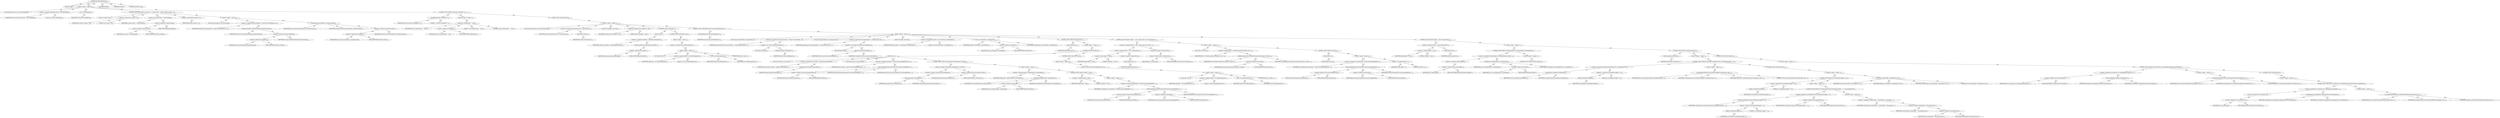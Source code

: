 digraph "checkIncludePatterns" {  
"111669149719" [label = <(METHOD,checkIncludePatterns)<SUB>693</SUB>> ]
"115964117000" [label = <(PARAM,this)<SUB>693</SUB>> ]
"25769803824" [label = <(BLOCK,&lt;empty&gt;,&lt;empty&gt;)<SUB>693</SUB>> ]
"94489280521" [label = <(LOCAL,Hashtable newroots: java.util.Hashtable)<SUB>694</SUB>> ]
"30064771286" [label = <(&lt;operator&gt;.assignment,Hashtable newroots = new Hashtable())<SUB>694</SUB>> ]
"68719476921" [label = <(IDENTIFIER,newroots,Hashtable newroots = new Hashtable())<SUB>694</SUB>> ]
"30064771287" [label = <(&lt;operator&gt;.alloc,new Hashtable())<SUB>694</SUB>> ]
"30064771288" [label = <(&lt;init&gt;,new Hashtable())<SUB>694</SUB>> ]
"68719476922" [label = <(IDENTIFIER,newroots,new Hashtable())<SUB>694</SUB>> ]
"47244640277" [label = <(CONTROL_STRUCTURE,FOR,for (int icounter = 0; Some(icounter &lt; includes.length); icounter++))<SUB>697</SUB>> ]
"94489280522" [label = <(LOCAL,int icounter: int)<SUB>697</SUB>> ]
"30064771289" [label = <(&lt;operator&gt;.assignment,int icounter = 0)<SUB>697</SUB>> ]
"68719476923" [label = <(IDENTIFIER,icounter,int icounter = 0)<SUB>697</SUB>> ]
"90194313258" [label = <(LITERAL,0,int icounter = 0)<SUB>697</SUB>> ]
"30064771290" [label = <(&lt;operator&gt;.lessThan,icounter &lt; includes.length)<SUB>697</SUB>> ]
"68719476924" [label = <(IDENTIFIER,icounter,icounter &lt; includes.length)<SUB>697</SUB>> ]
"30064771291" [label = <(&lt;operator&gt;.fieldAccess,includes.length)<SUB>697</SUB>> ]
"30064771292" [label = <(&lt;operator&gt;.fieldAccess,this.includes)<SUB>697</SUB>> ]
"68719476925" [label = <(IDENTIFIER,this,icounter &lt; includes.length)> ]
"55834574925" [label = <(FIELD_IDENTIFIER,includes,includes)<SUB>697</SUB>> ]
"55834574926" [label = <(FIELD_IDENTIFIER,length,length)<SUB>697</SUB>> ]
"30064771293" [label = <(&lt;operator&gt;.postIncrement,icounter++)<SUB>697</SUB>> ]
"68719476926" [label = <(IDENTIFIER,icounter,icounter++)<SUB>697</SUB>> ]
"25769803825" [label = <(BLOCK,&lt;empty&gt;,&lt;empty&gt;)<SUB>697</SUB>> ]
"94489280523" [label = <(LOCAL,String newpattern: java.lang.String)<SUB>698</SUB>> ]
"30064771294" [label = <(&lt;operator&gt;.assignment,String newpattern = SelectorUtils.rtrimWildcard...)<SUB>698</SUB>> ]
"68719476927" [label = <(IDENTIFIER,newpattern,String newpattern = SelectorUtils.rtrimWildcard...)<SUB>698</SUB>> ]
"30064771295" [label = <(rtrimWildcardTokens,rtrimWildcardTokens(includes[icounter]))<SUB>699</SUB>> ]
"68719476928" [label = <(IDENTIFIER,SelectorUtils,rtrimWildcardTokens(includes[icounter]))<SUB>699</SUB>> ]
"30064771296" [label = <(&lt;operator&gt;.indexAccess,includes[icounter])<SUB>699</SUB>> ]
"30064771297" [label = <(&lt;operator&gt;.fieldAccess,this.includes)<SUB>699</SUB>> ]
"68719476929" [label = <(IDENTIFIER,this,rtrimWildcardTokens(includes[icounter]))> ]
"55834574927" [label = <(FIELD_IDENTIFIER,includes,includes)<SUB>699</SUB>> ]
"68719476930" [label = <(IDENTIFIER,icounter,rtrimWildcardTokens(includes[icounter]))<SUB>699</SUB>> ]
"30064771298" [label = <(put,newroots.put(newpattern, includes[icounter]))<SUB>700</SUB>> ]
"68719476931" [label = <(IDENTIFIER,newroots,newroots.put(newpattern, includes[icounter]))<SUB>700</SUB>> ]
"68719476932" [label = <(IDENTIFIER,newpattern,newroots.put(newpattern, includes[icounter]))<SUB>700</SUB>> ]
"30064771299" [label = <(&lt;operator&gt;.indexAccess,includes[icounter])<SUB>700</SUB>> ]
"30064771300" [label = <(&lt;operator&gt;.fieldAccess,this.includes)<SUB>700</SUB>> ]
"68719476933" [label = <(IDENTIFIER,this,newroots.put(newpattern, includes[icounter]))> ]
"55834574928" [label = <(FIELD_IDENTIFIER,includes,includes)<SUB>700</SUB>> ]
"68719476934" [label = <(IDENTIFIER,icounter,newroots.put(newpattern, includes[icounter]))<SUB>700</SUB>> ]
"47244640278" [label = <(CONTROL_STRUCTURE,IF,if (newroots.containsKey(&quot;&quot;)))<SUB>703</SUB>> ]
"30064771301" [label = <(containsKey,newroots.containsKey(&quot;&quot;))<SUB>703</SUB>> ]
"68719476935" [label = <(IDENTIFIER,newroots,newroots.containsKey(&quot;&quot;))<SUB>703</SUB>> ]
"90194313259" [label = <(LITERAL,&quot;&quot;,newroots.containsKey(&quot;&quot;))<SUB>703</SUB>> ]
"25769803826" [label = <(BLOCK,&lt;empty&gt;,&lt;empty&gt;)<SUB>703</SUB>> ]
"30064771302" [label = <(scandir,this.scandir(basedir, &quot;&quot;, true))<SUB>705</SUB>> ]
"68719476752" [label = <(IDENTIFIER,this,this.scandir(basedir, &quot;&quot;, true))<SUB>705</SUB>> ]
"30064771303" [label = <(&lt;operator&gt;.fieldAccess,this.basedir)<SUB>705</SUB>> ]
"68719476936" [label = <(IDENTIFIER,this,this.scandir(basedir, &quot;&quot;, true))> ]
"55834574929" [label = <(FIELD_IDENTIFIER,basedir,basedir)<SUB>705</SUB>> ]
"90194313260" [label = <(LITERAL,&quot;&quot;,this.scandir(basedir, &quot;&quot;, true))<SUB>705</SUB>> ]
"90194313261" [label = <(LITERAL,true,this.scandir(basedir, &quot;&quot;, true))<SUB>705</SUB>> ]
"47244640279" [label = <(CONTROL_STRUCTURE,ELSE,else)<SUB>706</SUB>> ]
"25769803827" [label = <(BLOCK,&lt;empty&gt;,&lt;empty&gt;)<SUB>706</SUB>> ]
"94489280524" [label = <(LOCAL,Enumeration enum2: java.util.Enumeration)<SUB>709</SUB>> ]
"30064771304" [label = <(&lt;operator&gt;.assignment,Enumeration enum2 = newroots.keys())<SUB>709</SUB>> ]
"68719476937" [label = <(IDENTIFIER,enum2,Enumeration enum2 = newroots.keys())<SUB>709</SUB>> ]
"30064771305" [label = <(keys,newroots.keys())<SUB>709</SUB>> ]
"68719476938" [label = <(IDENTIFIER,newroots,newroots.keys())<SUB>709</SUB>> ]
"94489280525" [label = <(LOCAL,File canonBase: java.io.File)<SUB>711</SUB>> ]
"30064771306" [label = <(&lt;operator&gt;.assignment,File canonBase = null)<SUB>711</SUB>> ]
"68719476939" [label = <(IDENTIFIER,canonBase,File canonBase = null)<SUB>711</SUB>> ]
"90194313262" [label = <(LITERAL,null,File canonBase = null)<SUB>711</SUB>> ]
"47244640280" [label = <(CONTROL_STRUCTURE,TRY,try)<SUB>712</SUB>> ]
"25769803828" [label = <(BLOCK,try,try)<SUB>712</SUB>> ]
"30064771307" [label = <(&lt;operator&gt;.assignment,canonBase = basedir.getCanonicalFile())<SUB>713</SUB>> ]
"68719476940" [label = <(IDENTIFIER,canonBase,canonBase = basedir.getCanonicalFile())<SUB>713</SUB>> ]
"30064771308" [label = <(getCanonicalFile,this.basedir.getCanonicalFile())<SUB>713</SUB>> ]
"30064771309" [label = <(&lt;operator&gt;.fieldAccess,this.basedir)<SUB>713</SUB>> ]
"68719476941" [label = <(IDENTIFIER,this,this.basedir.getCanonicalFile())> ]
"55834574930" [label = <(FIELD_IDENTIFIER,basedir,basedir)<SUB>713</SUB>> ]
"47244640281" [label = <(CONTROL_STRUCTURE,CATCH,catch)<SUB>714</SUB>> ]
"25769803829" [label = <(BLOCK,&lt;empty&gt;,&lt;empty&gt;)<SUB>714</SUB>> ]
"30064771310" [label = <(&lt;operator&gt;.throw,throw new BuildException(ex);)<SUB>715</SUB>> ]
"25769803830" [label = <(BLOCK,&lt;empty&gt;,&lt;empty&gt;)<SUB>715</SUB>> ]
"94489280526" [label = <(LOCAL,$obj4: ANY)<SUB>715</SUB>> ]
"30064771311" [label = <(&lt;operator&gt;.assignment,$obj4 = new BuildException(ex))<SUB>715</SUB>> ]
"68719476942" [label = <(IDENTIFIER,$obj4,$obj4 = new BuildException(ex))<SUB>715</SUB>> ]
"30064771312" [label = <(&lt;operator&gt;.alloc,new BuildException(ex))<SUB>715</SUB>> ]
"30064771313" [label = <(&lt;init&gt;,new BuildException(ex))<SUB>715</SUB>> ]
"68719476943" [label = <(IDENTIFIER,$obj4,new BuildException(ex))<SUB>715</SUB>> ]
"68719476944" [label = <(IDENTIFIER,ex,new BuildException(ex))<SUB>715</SUB>> ]
"68719476945" [label = <(IDENTIFIER,$obj4,&lt;empty&gt;)<SUB>715</SUB>> ]
"47244640282" [label = <(CONTROL_STRUCTURE,WHILE,while (enum2.hasMoreElements()))<SUB>718</SUB>> ]
"30064771314" [label = <(hasMoreElements,enum2.hasMoreElements())<SUB>718</SUB>> ]
"68719476946" [label = <(IDENTIFIER,enum2,enum2.hasMoreElements())<SUB>718</SUB>> ]
"25769803831" [label = <(BLOCK,&lt;empty&gt;,&lt;empty&gt;)<SUB>718</SUB>> ]
"94489280527" [label = <(LOCAL,String currentelement: java.lang.String)<SUB>719</SUB>> ]
"30064771315" [label = <(&lt;operator&gt;.assignment,String currentelement = (String) enum2.nextElem...)<SUB>719</SUB>> ]
"68719476947" [label = <(IDENTIFIER,currentelement,String currentelement = (String) enum2.nextElem...)<SUB>719</SUB>> ]
"30064771316" [label = <(&lt;operator&gt;.cast,(String) enum2.nextElement())<SUB>719</SUB>> ]
"180388626443" [label = <(TYPE_REF,String,String)<SUB>719</SUB>> ]
"30064771317" [label = <(nextElement,enum2.nextElement())<SUB>719</SUB>> ]
"68719476948" [label = <(IDENTIFIER,enum2,enum2.nextElement())<SUB>719</SUB>> ]
"94489280528" [label = <(LOCAL,String originalpattern: java.lang.String)<SUB>720</SUB>> ]
"30064771318" [label = <(&lt;operator&gt;.assignment,String originalpattern = (String) newroots.get(...)<SUB>720</SUB>> ]
"68719476949" [label = <(IDENTIFIER,originalpattern,String originalpattern = (String) newroots.get(...)<SUB>720</SUB>> ]
"30064771319" [label = <(&lt;operator&gt;.cast,(String) newroots.get(currentelement))<SUB>720</SUB>> ]
"180388626444" [label = <(TYPE_REF,String,String)<SUB>720</SUB>> ]
"30064771320" [label = <(get,newroots.get(currentelement))<SUB>720</SUB>> ]
"68719476950" [label = <(IDENTIFIER,newroots,newroots.get(currentelement))<SUB>720</SUB>> ]
"68719476951" [label = <(IDENTIFIER,currentelement,newroots.get(currentelement))<SUB>720</SUB>> ]
"94489280529" [label = <(LOCAL,File myfile: java.io.File)<SUB>721</SUB>> ]
"30064771321" [label = <(&lt;operator&gt;.assignment,File myfile = new File(basedir, currentelement))<SUB>721</SUB>> ]
"68719476952" [label = <(IDENTIFIER,myfile,File myfile = new File(basedir, currentelement))<SUB>721</SUB>> ]
"30064771322" [label = <(&lt;operator&gt;.alloc,new File(basedir, currentelement))<SUB>721</SUB>> ]
"30064771323" [label = <(&lt;init&gt;,new File(basedir, currentelement))<SUB>721</SUB>> ]
"68719476953" [label = <(IDENTIFIER,myfile,new File(basedir, currentelement))<SUB>721</SUB>> ]
"30064771324" [label = <(&lt;operator&gt;.fieldAccess,this.basedir)<SUB>721</SUB>> ]
"68719476954" [label = <(IDENTIFIER,this,new File(basedir, currentelement))> ]
"55834574931" [label = <(FIELD_IDENTIFIER,basedir,basedir)<SUB>721</SUB>> ]
"68719476955" [label = <(IDENTIFIER,currentelement,new File(basedir, currentelement))<SUB>721</SUB>> ]
"47244640283" [label = <(CONTROL_STRUCTURE,IF,if (myfile.exists()))<SUB>723</SUB>> ]
"30064771325" [label = <(exists,myfile.exists())<SUB>723</SUB>> ]
"68719476956" [label = <(IDENTIFIER,myfile,myfile.exists())<SUB>723</SUB>> ]
"25769803832" [label = <(BLOCK,&lt;empty&gt;,&lt;empty&gt;)<SUB>723</SUB>> ]
"47244640284" [label = <(CONTROL_STRUCTURE,TRY,try)<SUB>727</SUB>> ]
"25769803833" [label = <(BLOCK,try,try)<SUB>727</SUB>> ]
"94489280530" [label = <(LOCAL,File canonFile: java.io.File)<SUB>728</SUB>> ]
"30064771326" [label = <(&lt;operator&gt;.assignment,File canonFile = myfile.getCanonicalFile())<SUB>728</SUB>> ]
"68719476957" [label = <(IDENTIFIER,canonFile,File canonFile = myfile.getCanonicalFile())<SUB>728</SUB>> ]
"30064771327" [label = <(getCanonicalFile,myfile.getCanonicalFile())<SUB>728</SUB>> ]
"68719476958" [label = <(IDENTIFIER,myfile,myfile.getCanonicalFile())<SUB>728</SUB>> ]
"94489280531" [label = <(LOCAL,String path: java.lang.String)<SUB>729</SUB>> ]
"30064771328" [label = <(&lt;operator&gt;.assignment,String path = fileUtils.removeLeadingPath(canon...)<SUB>729</SUB>> ]
"68719476959" [label = <(IDENTIFIER,path,String path = fileUtils.removeLeadingPath(canon...)<SUB>729</SUB>> ]
"30064771329" [label = <(removeLeadingPath,DirectoryScanner.fileUtils.removeLeadingPath(ca...)<SUB>729</SUB>> ]
"30064771330" [label = <(&lt;operator&gt;.fieldAccess,DirectoryScanner.fileUtils)<SUB>729</SUB>> ]
"180388626445" [label = <(TYPE_REF,DirectoryScanner,DirectoryScanner)<SUB>729</SUB>> ]
"55834574932" [label = <(FIELD_IDENTIFIER,fileUtils,fileUtils)<SUB>729</SUB>> ]
"68719476960" [label = <(IDENTIFIER,canonBase,DirectoryScanner.fileUtils.removeLeadingPath(ca...)<SUB>729</SUB>> ]
"68719476961" [label = <(IDENTIFIER,canonFile,DirectoryScanner.fileUtils.removeLeadingPath(ca...)<SUB>730</SUB>> ]
"47244640285" [label = <(CONTROL_STRUCTURE,IF,if (!path.equals(currentelement) || ON_VMS))<SUB>731</SUB>> ]
"30064771331" [label = <(&lt;operator&gt;.logicalOr,!path.equals(currentelement) || ON_VMS)<SUB>731</SUB>> ]
"30064771332" [label = <(&lt;operator&gt;.logicalNot,!path.equals(currentelement))<SUB>731</SUB>> ]
"30064771333" [label = <(equals,path.equals(currentelement))<SUB>731</SUB>> ]
"68719476962" [label = <(IDENTIFIER,path,path.equals(currentelement))<SUB>731</SUB>> ]
"68719476963" [label = <(IDENTIFIER,currentelement,path.equals(currentelement))<SUB>731</SUB>> ]
"30064771334" [label = <(&lt;operator&gt;.fieldAccess,DirectoryScanner.ON_VMS)<SUB>731</SUB>> ]
"180388626446" [label = <(TYPE_REF,DirectoryScanner,DirectoryScanner)<SUB>731</SUB>> ]
"55834574933" [label = <(FIELD_IDENTIFIER,ON_VMS,ON_VMS)<SUB>731</SUB>> ]
"25769803834" [label = <(BLOCK,&lt;empty&gt;,&lt;empty&gt;)<SUB>731</SUB>> ]
"30064771335" [label = <(&lt;operator&gt;.assignment,myfile = findFile(basedir, currentelement))<SUB>732</SUB>> ]
"68719476964" [label = <(IDENTIFIER,myfile,myfile = findFile(basedir, currentelement))<SUB>732</SUB>> ]
"30064771336" [label = <(findFile,this.findFile(basedir, currentelement))<SUB>732</SUB>> ]
"68719476753" [label = <(IDENTIFIER,this,this.findFile(basedir, currentelement))<SUB>732</SUB>> ]
"30064771337" [label = <(&lt;operator&gt;.fieldAccess,this.basedir)<SUB>732</SUB>> ]
"68719476965" [label = <(IDENTIFIER,this,this.findFile(basedir, currentelement))> ]
"55834574934" [label = <(FIELD_IDENTIFIER,basedir,basedir)<SUB>732</SUB>> ]
"68719476966" [label = <(IDENTIFIER,currentelement,this.findFile(basedir, currentelement))<SUB>732</SUB>> ]
"47244640286" [label = <(CONTROL_STRUCTURE,IF,if (myfile != null))<SUB>733</SUB>> ]
"30064771338" [label = <(&lt;operator&gt;.notEquals,myfile != null)<SUB>733</SUB>> ]
"68719476967" [label = <(IDENTIFIER,myfile,myfile != null)<SUB>733</SUB>> ]
"90194313263" [label = <(LITERAL,null,myfile != null)<SUB>733</SUB>> ]
"25769803835" [label = <(BLOCK,&lt;empty&gt;,&lt;empty&gt;)<SUB>733</SUB>> ]
"30064771339" [label = <(&lt;operator&gt;.assignment,currentelement = fileUtils.removeLeadingPath(ba...)<SUB>734</SUB>> ]
"68719476968" [label = <(IDENTIFIER,currentelement,currentelement = fileUtils.removeLeadingPath(ba...)<SUB>734</SUB>> ]
"30064771340" [label = <(removeLeadingPath,DirectoryScanner.fileUtils.removeLeadingPath(ba...)<SUB>735</SUB>> ]
"30064771341" [label = <(&lt;operator&gt;.fieldAccess,DirectoryScanner.fileUtils)<SUB>735</SUB>> ]
"180388626447" [label = <(TYPE_REF,DirectoryScanner,DirectoryScanner)<SUB>735</SUB>> ]
"55834574935" [label = <(FIELD_IDENTIFIER,fileUtils,fileUtils)<SUB>735</SUB>> ]
"30064771342" [label = <(&lt;operator&gt;.fieldAccess,this.basedir)<SUB>735</SUB>> ]
"68719476969" [label = <(IDENTIFIER,this,DirectoryScanner.fileUtils.removeLeadingPath(ba...)> ]
"55834574936" [label = <(FIELD_IDENTIFIER,basedir,basedir)<SUB>735</SUB>> ]
"68719476970" [label = <(IDENTIFIER,myfile,DirectoryScanner.fileUtils.removeLeadingPath(ba...)<SUB>736</SUB>> ]
"47244640287" [label = <(CONTROL_STRUCTURE,CATCH,catch)<SUB>739</SUB>> ]
"25769803836" [label = <(BLOCK,&lt;empty&gt;,&lt;empty&gt;)<SUB>739</SUB>> ]
"30064771343" [label = <(&lt;operator&gt;.throw,throw new BuildException(ex);)<SUB>740</SUB>> ]
"25769803837" [label = <(BLOCK,&lt;empty&gt;,&lt;empty&gt;)<SUB>740</SUB>> ]
"94489280532" [label = <(LOCAL,$obj5: ANY)<SUB>740</SUB>> ]
"30064771344" [label = <(&lt;operator&gt;.assignment,$obj5 = new BuildException(ex))<SUB>740</SUB>> ]
"68719476971" [label = <(IDENTIFIER,$obj5,$obj5 = new BuildException(ex))<SUB>740</SUB>> ]
"30064771345" [label = <(&lt;operator&gt;.alloc,new BuildException(ex))<SUB>740</SUB>> ]
"30064771346" [label = <(&lt;init&gt;,new BuildException(ex))<SUB>740</SUB>> ]
"68719476972" [label = <(IDENTIFIER,$obj5,new BuildException(ex))<SUB>740</SUB>> ]
"68719476973" [label = <(IDENTIFIER,ex,new BuildException(ex))<SUB>740</SUB>> ]
"68719476974" [label = <(IDENTIFIER,$obj5,&lt;empty&gt;)<SUB>740</SUB>> ]
"47244640288" [label = <(CONTROL_STRUCTURE,IF,if ((myfile == null || !myfile.exists()) &amp;&amp; !isCaseSensitive))<SUB>744</SUB>> ]
"30064771347" [label = <(&lt;operator&gt;.logicalAnd,(myfile == null || !myfile.exists()) &amp;&amp; !isCase...)<SUB>744</SUB>> ]
"30064771348" [label = <(&lt;operator&gt;.logicalOr,myfile == null || !myfile.exists())<SUB>744</SUB>> ]
"30064771349" [label = <(&lt;operator&gt;.equals,myfile == null)<SUB>744</SUB>> ]
"68719476975" [label = <(IDENTIFIER,myfile,myfile == null)<SUB>744</SUB>> ]
"90194313264" [label = <(LITERAL,null,myfile == null)<SUB>744</SUB>> ]
"30064771350" [label = <(&lt;operator&gt;.logicalNot,!myfile.exists())<SUB>744</SUB>> ]
"30064771351" [label = <(exists,myfile.exists())<SUB>744</SUB>> ]
"68719476976" [label = <(IDENTIFIER,myfile,myfile.exists())<SUB>744</SUB>> ]
"30064771352" [label = <(&lt;operator&gt;.logicalNot,!isCaseSensitive)<SUB>744</SUB>> ]
"30064771353" [label = <(&lt;operator&gt;.fieldAccess,this.isCaseSensitive)<SUB>744</SUB>> ]
"68719476977" [label = <(IDENTIFIER,this,!isCaseSensitive)> ]
"55834574937" [label = <(FIELD_IDENTIFIER,isCaseSensitive,isCaseSensitive)<SUB>744</SUB>> ]
"25769803838" [label = <(BLOCK,&lt;empty&gt;,&lt;empty&gt;)<SUB>744</SUB>> ]
"94489280533" [label = <(LOCAL,File f: java.io.File)<SUB>745</SUB>> ]
"30064771354" [label = <(&lt;operator&gt;.assignment,File f = findFileCaseInsensitive(basedir, curre...)<SUB>745</SUB>> ]
"68719476978" [label = <(IDENTIFIER,f,File f = findFileCaseInsensitive(basedir, curre...)<SUB>745</SUB>> ]
"30064771355" [label = <(findFileCaseInsensitive,this.findFileCaseInsensitive(basedir, currentel...)<SUB>745</SUB>> ]
"68719476754" [label = <(IDENTIFIER,this,this.findFileCaseInsensitive(basedir, currentel...)<SUB>745</SUB>> ]
"30064771356" [label = <(&lt;operator&gt;.fieldAccess,this.basedir)<SUB>745</SUB>> ]
"68719476979" [label = <(IDENTIFIER,this,this.findFileCaseInsensitive(basedir, currentel...)> ]
"55834574938" [label = <(FIELD_IDENTIFIER,basedir,basedir)<SUB>745</SUB>> ]
"68719476980" [label = <(IDENTIFIER,currentelement,this.findFileCaseInsensitive(basedir, currentel...)<SUB>745</SUB>> ]
"47244640289" [label = <(CONTROL_STRUCTURE,IF,if (f.exists()))<SUB>746</SUB>> ]
"30064771357" [label = <(exists,f.exists())<SUB>746</SUB>> ]
"68719476981" [label = <(IDENTIFIER,f,f.exists())<SUB>746</SUB>> ]
"25769803839" [label = <(BLOCK,&lt;empty&gt;,&lt;empty&gt;)<SUB>746</SUB>> ]
"30064771358" [label = <(&lt;operator&gt;.assignment,currentelement = fileUtils.removeLeadingPath(ba...)<SUB>749</SUB>> ]
"68719476982" [label = <(IDENTIFIER,currentelement,currentelement = fileUtils.removeLeadingPath(ba...)<SUB>749</SUB>> ]
"30064771359" [label = <(removeLeadingPath,DirectoryScanner.fileUtils.removeLeadingPath(ba...)<SUB>749</SUB>> ]
"30064771360" [label = <(&lt;operator&gt;.fieldAccess,DirectoryScanner.fileUtils)<SUB>749</SUB>> ]
"180388626448" [label = <(TYPE_REF,DirectoryScanner,DirectoryScanner)<SUB>749</SUB>> ]
"55834574939" [label = <(FIELD_IDENTIFIER,fileUtils,fileUtils)<SUB>749</SUB>> ]
"30064771361" [label = <(&lt;operator&gt;.fieldAccess,this.basedir)<SUB>749</SUB>> ]
"68719476983" [label = <(IDENTIFIER,this,DirectoryScanner.fileUtils.removeLeadingPath(ba...)> ]
"55834574940" [label = <(FIELD_IDENTIFIER,basedir,basedir)<SUB>749</SUB>> ]
"68719476984" [label = <(IDENTIFIER,f,DirectoryScanner.fileUtils.removeLeadingPath(ba...)<SUB>750</SUB>> ]
"30064771362" [label = <(&lt;operator&gt;.assignment,myfile = f)<SUB>751</SUB>> ]
"68719476985" [label = <(IDENTIFIER,myfile,myfile = f)<SUB>751</SUB>> ]
"68719476986" [label = <(IDENTIFIER,f,myfile = f)<SUB>751</SUB>> ]
"47244640290" [label = <(CONTROL_STRUCTURE,IF,if (myfile != null &amp;&amp; myfile.exists()))<SUB>755</SUB>> ]
"30064771363" [label = <(&lt;operator&gt;.logicalAnd,myfile != null &amp;&amp; myfile.exists())<SUB>755</SUB>> ]
"30064771364" [label = <(&lt;operator&gt;.notEquals,myfile != null)<SUB>755</SUB>> ]
"68719476987" [label = <(IDENTIFIER,myfile,myfile != null)<SUB>755</SUB>> ]
"90194313265" [label = <(LITERAL,null,myfile != null)<SUB>755</SUB>> ]
"30064771365" [label = <(exists,myfile.exists())<SUB>755</SUB>> ]
"68719476988" [label = <(IDENTIFIER,myfile,myfile.exists())<SUB>755</SUB>> ]
"25769803840" [label = <(BLOCK,&lt;empty&gt;,&lt;empty&gt;)<SUB>755</SUB>> ]
"47244640291" [label = <(CONTROL_STRUCTURE,IF,if (!followSymlinks &amp;&amp; isSymlink(basedir, currentelement)))<SUB>756</SUB>> ]
"30064771366" [label = <(&lt;operator&gt;.logicalAnd,!followSymlinks &amp;&amp; isSymlink(basedir, currentel...)<SUB>756</SUB>> ]
"30064771367" [label = <(&lt;operator&gt;.logicalNot,!followSymlinks)<SUB>756</SUB>> ]
"30064771368" [label = <(&lt;operator&gt;.fieldAccess,this.followSymlinks)<SUB>756</SUB>> ]
"68719476989" [label = <(IDENTIFIER,this,!followSymlinks)> ]
"55834574941" [label = <(FIELD_IDENTIFIER,followSymlinks,followSymlinks)<SUB>756</SUB>> ]
"30064771369" [label = <(isSymlink,this.isSymlink(basedir, currentelement))<SUB>757</SUB>> ]
"68719476755" [label = <(IDENTIFIER,this,this.isSymlink(basedir, currentelement))<SUB>757</SUB>> ]
"30064771370" [label = <(&lt;operator&gt;.fieldAccess,this.basedir)<SUB>757</SUB>> ]
"68719476990" [label = <(IDENTIFIER,this,this.isSymlink(basedir, currentelement))> ]
"55834574942" [label = <(FIELD_IDENTIFIER,basedir,basedir)<SUB>757</SUB>> ]
"68719476991" [label = <(IDENTIFIER,currentelement,this.isSymlink(basedir, currentelement))<SUB>757</SUB>> ]
"25769803841" [label = <(BLOCK,&lt;empty&gt;,&lt;empty&gt;)<SUB>757</SUB>> ]
"47244640292" [label = <(CONTROL_STRUCTURE,CONTINUE,continue;)<SUB>758</SUB>> ]
"47244640293" [label = <(CONTROL_STRUCTURE,IF,if (myfile.isDirectory()))<SUB>761</SUB>> ]
"30064771371" [label = <(isDirectory,myfile.isDirectory())<SUB>761</SUB>> ]
"68719476992" [label = <(IDENTIFIER,myfile,myfile.isDirectory())<SUB>761</SUB>> ]
"25769803842" [label = <(BLOCK,&lt;empty&gt;,&lt;empty&gt;)<SUB>761</SUB>> ]
"47244640294" [label = <(CONTROL_STRUCTURE,IF,if (isIncluded(currentelement) &amp;&amp; currentelement.length() &gt; 0))<SUB>762</SUB>> ]
"30064771372" [label = <(&lt;operator&gt;.logicalAnd,isIncluded(currentelement) &amp;&amp; currentelement.le...)<SUB>762</SUB>> ]
"30064771373" [label = <(isIncluded,this.isIncluded(currentelement))<SUB>762</SUB>> ]
"68719476756" [label = <(IDENTIFIER,this,this.isIncluded(currentelement))<SUB>762</SUB>> ]
"68719476993" [label = <(IDENTIFIER,currentelement,this.isIncluded(currentelement))<SUB>762</SUB>> ]
"30064771374" [label = <(&lt;operator&gt;.greaterThan,currentelement.length() &gt; 0)<SUB>763</SUB>> ]
"30064771375" [label = <(length,currentelement.length())<SUB>763</SUB>> ]
"68719476994" [label = <(IDENTIFIER,currentelement,currentelement.length())<SUB>763</SUB>> ]
"90194313266" [label = <(LITERAL,0,currentelement.length() &gt; 0)<SUB>763</SUB>> ]
"25769803843" [label = <(BLOCK,&lt;empty&gt;,&lt;empty&gt;)<SUB>763</SUB>> ]
"30064771376" [label = <(accountForIncludedDir,this.accountForIncludedDir(currentelement, myfi...)<SUB>764</SUB>> ]
"68719476757" [label = <(IDENTIFIER,this,this.accountForIncludedDir(currentelement, myfi...)<SUB>764</SUB>> ]
"68719476995" [label = <(IDENTIFIER,currentelement,this.accountForIncludedDir(currentelement, myfi...)<SUB>764</SUB>> ]
"68719476996" [label = <(IDENTIFIER,myfile,this.accountForIncludedDir(currentelement, myfi...)<SUB>764</SUB>> ]
"90194313267" [label = <(LITERAL,true,this.accountForIncludedDir(currentelement, myfi...)<SUB>764</SUB>> ]
"47244640295" [label = <(CONTROL_STRUCTURE,ELSE,else)<SUB>765</SUB>> ]
"25769803844" [label = <(BLOCK,&lt;empty&gt;,&lt;empty&gt;)<SUB>765</SUB>> ]
"47244640296" [label = <(CONTROL_STRUCTURE,IF,if (currentelement.length() &gt; 0))<SUB>766</SUB>> ]
"30064771377" [label = <(&lt;operator&gt;.greaterThan,currentelement.length() &gt; 0)<SUB>766</SUB>> ]
"30064771378" [label = <(length,currentelement.length())<SUB>766</SUB>> ]
"68719476997" [label = <(IDENTIFIER,currentelement,currentelement.length())<SUB>766</SUB>> ]
"90194313268" [label = <(LITERAL,0,currentelement.length() &gt; 0)<SUB>766</SUB>> ]
"25769803845" [label = <(BLOCK,&lt;empty&gt;,&lt;empty&gt;)<SUB>766</SUB>> ]
"47244640297" [label = <(CONTROL_STRUCTURE,IF,if (currentelement.charAt(currentelement.length() - 1) != File.separatorChar))<SUB>767</SUB>> ]
"30064771379" [label = <(&lt;operator&gt;.notEquals,currentelement.charAt(currentelement.length() -...)<SUB>767</SUB>> ]
"30064771380" [label = <(charAt,currentelement.charAt(currentelement.length() - 1))<SUB>767</SUB>> ]
"68719476998" [label = <(IDENTIFIER,currentelement,currentelement.charAt(currentelement.length() - 1))<SUB>767</SUB>> ]
"30064771381" [label = <(&lt;operator&gt;.subtraction,currentelement.length() - 1)<SUB>767</SUB>> ]
"30064771382" [label = <(length,currentelement.length())<SUB>767</SUB>> ]
"68719476999" [label = <(IDENTIFIER,currentelement,currentelement.length())<SUB>767</SUB>> ]
"90194313269" [label = <(LITERAL,1,currentelement.length() - 1)<SUB>768</SUB>> ]
"30064771383" [label = <(&lt;operator&gt;.fieldAccess,File.separatorChar)<SUB>769</SUB>> ]
"68719477000" [label = <(IDENTIFIER,File,currentelement.charAt(currentelement.length() -...)<SUB>769</SUB>> ]
"55834574943" [label = <(FIELD_IDENTIFIER,separatorChar,separatorChar)<SUB>769</SUB>> ]
"25769803846" [label = <(BLOCK,&lt;empty&gt;,&lt;empty&gt;)<SUB>769</SUB>> ]
"30064771384" [label = <(&lt;operator&gt;.assignment,currentelement = currentelement + File.separato...)<SUB>770</SUB>> ]
"68719477001" [label = <(IDENTIFIER,currentelement,currentelement = currentelement + File.separato...)<SUB>770</SUB>> ]
"30064771385" [label = <(&lt;operator&gt;.addition,currentelement + File.separatorChar)<SUB>771</SUB>> ]
"68719477002" [label = <(IDENTIFIER,currentelement,currentelement + File.separatorChar)<SUB>771</SUB>> ]
"30064771386" [label = <(&lt;operator&gt;.fieldAccess,File.separatorChar)<SUB>771</SUB>> ]
"68719477003" [label = <(IDENTIFIER,File,currentelement + File.separatorChar)<SUB>771</SUB>> ]
"55834574944" [label = <(FIELD_IDENTIFIER,separatorChar,separatorChar)<SUB>771</SUB>> ]
"30064771387" [label = <(scandir,this.scandir(myfile, currentelement, true))<SUB>774</SUB>> ]
"68719476758" [label = <(IDENTIFIER,this,this.scandir(myfile, currentelement, true))<SUB>774</SUB>> ]
"68719477004" [label = <(IDENTIFIER,myfile,this.scandir(myfile, currentelement, true))<SUB>774</SUB>> ]
"68719477005" [label = <(IDENTIFIER,currentelement,this.scandir(myfile, currentelement, true))<SUB>774</SUB>> ]
"90194313270" [label = <(LITERAL,true,this.scandir(myfile, currentelement, true))<SUB>774</SUB>> ]
"47244640298" [label = <(CONTROL_STRUCTURE,ELSE,else)<SUB>776</SUB>> ]
"25769803847" [label = <(BLOCK,&lt;empty&gt;,&lt;empty&gt;)<SUB>776</SUB>> ]
"47244640299" [label = <(CONTROL_STRUCTURE,IF,if (isCaseSensitive &amp;&amp; originalpattern.equals(currentelement)))<SUB>777</SUB>> ]
"30064771388" [label = <(&lt;operator&gt;.logicalAnd,isCaseSensitive &amp;&amp; originalpattern.equals(curre...)<SUB>777</SUB>> ]
"30064771389" [label = <(&lt;operator&gt;.fieldAccess,this.isCaseSensitive)<SUB>777</SUB>> ]
"68719477006" [label = <(IDENTIFIER,this,isCaseSensitive &amp;&amp; originalpattern.equals(curre...)> ]
"55834574945" [label = <(FIELD_IDENTIFIER,isCaseSensitive,isCaseSensitive)<SUB>777</SUB>> ]
"30064771390" [label = <(equals,originalpattern.equals(currentelement))<SUB>778</SUB>> ]
"68719477007" [label = <(IDENTIFIER,originalpattern,originalpattern.equals(currentelement))<SUB>778</SUB>> ]
"68719477008" [label = <(IDENTIFIER,currentelement,originalpattern.equals(currentelement))<SUB>778</SUB>> ]
"25769803848" [label = <(BLOCK,&lt;empty&gt;,&lt;empty&gt;)<SUB>778</SUB>> ]
"30064771391" [label = <(accountForIncludedFile,this.accountForIncludedFile(currentelement, myf...)<SUB>779</SUB>> ]
"68719476759" [label = <(IDENTIFIER,this,this.accountForIncludedFile(currentelement, myf...)<SUB>779</SUB>> ]
"68719477009" [label = <(IDENTIFIER,currentelement,this.accountForIncludedFile(currentelement, myf...)<SUB>779</SUB>> ]
"68719477010" [label = <(IDENTIFIER,myfile,this.accountForIncludedFile(currentelement, myf...)<SUB>779</SUB>> ]
"47244640300" [label = <(CONTROL_STRUCTURE,ELSE,else)<SUB>780</SUB>> ]
"25769803849" [label = <(BLOCK,&lt;empty&gt;,&lt;empty&gt;)<SUB>780</SUB>> ]
"47244640301" [label = <(CONTROL_STRUCTURE,IF,if (!isCaseSensitive &amp;&amp; originalpattern.equalsIgnoreCase(currentelement)))<SUB>780</SUB>> ]
"30064771392" [label = <(&lt;operator&gt;.logicalAnd,!isCaseSensitive &amp;&amp; originalpattern.equalsIgnor...)<SUB>780</SUB>> ]
"30064771393" [label = <(&lt;operator&gt;.logicalNot,!isCaseSensitive)<SUB>780</SUB>> ]
"30064771394" [label = <(&lt;operator&gt;.fieldAccess,this.isCaseSensitive)<SUB>780</SUB>> ]
"68719477011" [label = <(IDENTIFIER,this,!isCaseSensitive)> ]
"55834574946" [label = <(FIELD_IDENTIFIER,isCaseSensitive,isCaseSensitive)<SUB>780</SUB>> ]
"30064771395" [label = <(equalsIgnoreCase,originalpattern.equalsIgnoreCase(currentelement))<SUB>781</SUB>> ]
"68719477012" [label = <(IDENTIFIER,originalpattern,originalpattern.equalsIgnoreCase(currentelement))<SUB>781</SUB>> ]
"68719477013" [label = <(IDENTIFIER,currentelement,originalpattern.equalsIgnoreCase(currentelement))<SUB>782</SUB>> ]
"25769803850" [label = <(BLOCK,&lt;empty&gt;,&lt;empty&gt;)<SUB>782</SUB>> ]
"30064771396" [label = <(accountForIncludedFile,this.accountForIncludedFile(currentelement, myf...)<SUB>783</SUB>> ]
"68719476760" [label = <(IDENTIFIER,this,this.accountForIncludedFile(currentelement, myf...)<SUB>783</SUB>> ]
"68719477014" [label = <(IDENTIFIER,currentelement,this.accountForIncludedFile(currentelement, myf...)<SUB>783</SUB>> ]
"68719477015" [label = <(IDENTIFIER,myfile,this.accountForIncludedFile(currentelement, myf...)<SUB>783</SUB>> ]
"133143986246" [label = <(MODIFIER,PRIVATE)> ]
"133143986247" [label = <(MODIFIER,VIRTUAL)> ]
"128849018903" [label = <(METHOD_RETURN,void)<SUB>693</SUB>> ]
  "111669149719" -> "115964117000"  [ label = "AST: "] 
  "111669149719" -> "25769803824"  [ label = "AST: "] 
  "111669149719" -> "133143986246"  [ label = "AST: "] 
  "111669149719" -> "133143986247"  [ label = "AST: "] 
  "111669149719" -> "128849018903"  [ label = "AST: "] 
  "25769803824" -> "94489280521"  [ label = "AST: "] 
  "25769803824" -> "30064771286"  [ label = "AST: "] 
  "25769803824" -> "30064771288"  [ label = "AST: "] 
  "25769803824" -> "47244640277"  [ label = "AST: "] 
  "25769803824" -> "47244640278"  [ label = "AST: "] 
  "30064771286" -> "68719476921"  [ label = "AST: "] 
  "30064771286" -> "30064771287"  [ label = "AST: "] 
  "30064771288" -> "68719476922"  [ label = "AST: "] 
  "47244640277" -> "94489280522"  [ label = "AST: "] 
  "47244640277" -> "30064771289"  [ label = "AST: "] 
  "47244640277" -> "30064771290"  [ label = "AST: "] 
  "47244640277" -> "30064771293"  [ label = "AST: "] 
  "47244640277" -> "25769803825"  [ label = "AST: "] 
  "30064771289" -> "68719476923"  [ label = "AST: "] 
  "30064771289" -> "90194313258"  [ label = "AST: "] 
  "30064771290" -> "68719476924"  [ label = "AST: "] 
  "30064771290" -> "30064771291"  [ label = "AST: "] 
  "30064771291" -> "30064771292"  [ label = "AST: "] 
  "30064771291" -> "55834574926"  [ label = "AST: "] 
  "30064771292" -> "68719476925"  [ label = "AST: "] 
  "30064771292" -> "55834574925"  [ label = "AST: "] 
  "30064771293" -> "68719476926"  [ label = "AST: "] 
  "25769803825" -> "94489280523"  [ label = "AST: "] 
  "25769803825" -> "30064771294"  [ label = "AST: "] 
  "25769803825" -> "30064771298"  [ label = "AST: "] 
  "30064771294" -> "68719476927"  [ label = "AST: "] 
  "30064771294" -> "30064771295"  [ label = "AST: "] 
  "30064771295" -> "68719476928"  [ label = "AST: "] 
  "30064771295" -> "30064771296"  [ label = "AST: "] 
  "30064771296" -> "30064771297"  [ label = "AST: "] 
  "30064771296" -> "68719476930"  [ label = "AST: "] 
  "30064771297" -> "68719476929"  [ label = "AST: "] 
  "30064771297" -> "55834574927"  [ label = "AST: "] 
  "30064771298" -> "68719476931"  [ label = "AST: "] 
  "30064771298" -> "68719476932"  [ label = "AST: "] 
  "30064771298" -> "30064771299"  [ label = "AST: "] 
  "30064771299" -> "30064771300"  [ label = "AST: "] 
  "30064771299" -> "68719476934"  [ label = "AST: "] 
  "30064771300" -> "68719476933"  [ label = "AST: "] 
  "30064771300" -> "55834574928"  [ label = "AST: "] 
  "47244640278" -> "30064771301"  [ label = "AST: "] 
  "47244640278" -> "25769803826"  [ label = "AST: "] 
  "47244640278" -> "47244640279"  [ label = "AST: "] 
  "30064771301" -> "68719476935"  [ label = "AST: "] 
  "30064771301" -> "90194313259"  [ label = "AST: "] 
  "25769803826" -> "30064771302"  [ label = "AST: "] 
  "30064771302" -> "68719476752"  [ label = "AST: "] 
  "30064771302" -> "30064771303"  [ label = "AST: "] 
  "30064771302" -> "90194313260"  [ label = "AST: "] 
  "30064771302" -> "90194313261"  [ label = "AST: "] 
  "30064771303" -> "68719476936"  [ label = "AST: "] 
  "30064771303" -> "55834574929"  [ label = "AST: "] 
  "47244640279" -> "25769803827"  [ label = "AST: "] 
  "25769803827" -> "94489280524"  [ label = "AST: "] 
  "25769803827" -> "30064771304"  [ label = "AST: "] 
  "25769803827" -> "94489280525"  [ label = "AST: "] 
  "25769803827" -> "30064771306"  [ label = "AST: "] 
  "25769803827" -> "47244640280"  [ label = "AST: "] 
  "25769803827" -> "47244640282"  [ label = "AST: "] 
  "30064771304" -> "68719476937"  [ label = "AST: "] 
  "30064771304" -> "30064771305"  [ label = "AST: "] 
  "30064771305" -> "68719476938"  [ label = "AST: "] 
  "30064771306" -> "68719476939"  [ label = "AST: "] 
  "30064771306" -> "90194313262"  [ label = "AST: "] 
  "47244640280" -> "25769803828"  [ label = "AST: "] 
  "47244640280" -> "47244640281"  [ label = "AST: "] 
  "25769803828" -> "30064771307"  [ label = "AST: "] 
  "30064771307" -> "68719476940"  [ label = "AST: "] 
  "30064771307" -> "30064771308"  [ label = "AST: "] 
  "30064771308" -> "30064771309"  [ label = "AST: "] 
  "30064771309" -> "68719476941"  [ label = "AST: "] 
  "30064771309" -> "55834574930"  [ label = "AST: "] 
  "47244640281" -> "25769803829"  [ label = "AST: "] 
  "25769803829" -> "30064771310"  [ label = "AST: "] 
  "30064771310" -> "25769803830"  [ label = "AST: "] 
  "25769803830" -> "94489280526"  [ label = "AST: "] 
  "25769803830" -> "30064771311"  [ label = "AST: "] 
  "25769803830" -> "30064771313"  [ label = "AST: "] 
  "25769803830" -> "68719476945"  [ label = "AST: "] 
  "30064771311" -> "68719476942"  [ label = "AST: "] 
  "30064771311" -> "30064771312"  [ label = "AST: "] 
  "30064771313" -> "68719476943"  [ label = "AST: "] 
  "30064771313" -> "68719476944"  [ label = "AST: "] 
  "47244640282" -> "30064771314"  [ label = "AST: "] 
  "47244640282" -> "25769803831"  [ label = "AST: "] 
  "30064771314" -> "68719476946"  [ label = "AST: "] 
  "25769803831" -> "94489280527"  [ label = "AST: "] 
  "25769803831" -> "30064771315"  [ label = "AST: "] 
  "25769803831" -> "94489280528"  [ label = "AST: "] 
  "25769803831" -> "30064771318"  [ label = "AST: "] 
  "25769803831" -> "94489280529"  [ label = "AST: "] 
  "25769803831" -> "30064771321"  [ label = "AST: "] 
  "25769803831" -> "30064771323"  [ label = "AST: "] 
  "25769803831" -> "47244640283"  [ label = "AST: "] 
  "25769803831" -> "47244640288"  [ label = "AST: "] 
  "25769803831" -> "47244640290"  [ label = "AST: "] 
  "30064771315" -> "68719476947"  [ label = "AST: "] 
  "30064771315" -> "30064771316"  [ label = "AST: "] 
  "30064771316" -> "180388626443"  [ label = "AST: "] 
  "30064771316" -> "30064771317"  [ label = "AST: "] 
  "30064771317" -> "68719476948"  [ label = "AST: "] 
  "30064771318" -> "68719476949"  [ label = "AST: "] 
  "30064771318" -> "30064771319"  [ label = "AST: "] 
  "30064771319" -> "180388626444"  [ label = "AST: "] 
  "30064771319" -> "30064771320"  [ label = "AST: "] 
  "30064771320" -> "68719476950"  [ label = "AST: "] 
  "30064771320" -> "68719476951"  [ label = "AST: "] 
  "30064771321" -> "68719476952"  [ label = "AST: "] 
  "30064771321" -> "30064771322"  [ label = "AST: "] 
  "30064771323" -> "68719476953"  [ label = "AST: "] 
  "30064771323" -> "30064771324"  [ label = "AST: "] 
  "30064771323" -> "68719476955"  [ label = "AST: "] 
  "30064771324" -> "68719476954"  [ label = "AST: "] 
  "30064771324" -> "55834574931"  [ label = "AST: "] 
  "47244640283" -> "30064771325"  [ label = "AST: "] 
  "47244640283" -> "25769803832"  [ label = "AST: "] 
  "30064771325" -> "68719476956"  [ label = "AST: "] 
  "25769803832" -> "47244640284"  [ label = "AST: "] 
  "47244640284" -> "25769803833"  [ label = "AST: "] 
  "47244640284" -> "47244640287"  [ label = "AST: "] 
  "25769803833" -> "94489280530"  [ label = "AST: "] 
  "25769803833" -> "30064771326"  [ label = "AST: "] 
  "25769803833" -> "94489280531"  [ label = "AST: "] 
  "25769803833" -> "30064771328"  [ label = "AST: "] 
  "25769803833" -> "47244640285"  [ label = "AST: "] 
  "30064771326" -> "68719476957"  [ label = "AST: "] 
  "30064771326" -> "30064771327"  [ label = "AST: "] 
  "30064771327" -> "68719476958"  [ label = "AST: "] 
  "30064771328" -> "68719476959"  [ label = "AST: "] 
  "30064771328" -> "30064771329"  [ label = "AST: "] 
  "30064771329" -> "30064771330"  [ label = "AST: "] 
  "30064771329" -> "68719476960"  [ label = "AST: "] 
  "30064771329" -> "68719476961"  [ label = "AST: "] 
  "30064771330" -> "180388626445"  [ label = "AST: "] 
  "30064771330" -> "55834574932"  [ label = "AST: "] 
  "47244640285" -> "30064771331"  [ label = "AST: "] 
  "47244640285" -> "25769803834"  [ label = "AST: "] 
  "30064771331" -> "30064771332"  [ label = "AST: "] 
  "30064771331" -> "30064771334"  [ label = "AST: "] 
  "30064771332" -> "30064771333"  [ label = "AST: "] 
  "30064771333" -> "68719476962"  [ label = "AST: "] 
  "30064771333" -> "68719476963"  [ label = "AST: "] 
  "30064771334" -> "180388626446"  [ label = "AST: "] 
  "30064771334" -> "55834574933"  [ label = "AST: "] 
  "25769803834" -> "30064771335"  [ label = "AST: "] 
  "25769803834" -> "47244640286"  [ label = "AST: "] 
  "30064771335" -> "68719476964"  [ label = "AST: "] 
  "30064771335" -> "30064771336"  [ label = "AST: "] 
  "30064771336" -> "68719476753"  [ label = "AST: "] 
  "30064771336" -> "30064771337"  [ label = "AST: "] 
  "30064771336" -> "68719476966"  [ label = "AST: "] 
  "30064771337" -> "68719476965"  [ label = "AST: "] 
  "30064771337" -> "55834574934"  [ label = "AST: "] 
  "47244640286" -> "30064771338"  [ label = "AST: "] 
  "47244640286" -> "25769803835"  [ label = "AST: "] 
  "30064771338" -> "68719476967"  [ label = "AST: "] 
  "30064771338" -> "90194313263"  [ label = "AST: "] 
  "25769803835" -> "30064771339"  [ label = "AST: "] 
  "30064771339" -> "68719476968"  [ label = "AST: "] 
  "30064771339" -> "30064771340"  [ label = "AST: "] 
  "30064771340" -> "30064771341"  [ label = "AST: "] 
  "30064771340" -> "30064771342"  [ label = "AST: "] 
  "30064771340" -> "68719476970"  [ label = "AST: "] 
  "30064771341" -> "180388626447"  [ label = "AST: "] 
  "30064771341" -> "55834574935"  [ label = "AST: "] 
  "30064771342" -> "68719476969"  [ label = "AST: "] 
  "30064771342" -> "55834574936"  [ label = "AST: "] 
  "47244640287" -> "25769803836"  [ label = "AST: "] 
  "25769803836" -> "30064771343"  [ label = "AST: "] 
  "30064771343" -> "25769803837"  [ label = "AST: "] 
  "25769803837" -> "94489280532"  [ label = "AST: "] 
  "25769803837" -> "30064771344"  [ label = "AST: "] 
  "25769803837" -> "30064771346"  [ label = "AST: "] 
  "25769803837" -> "68719476974"  [ label = "AST: "] 
  "30064771344" -> "68719476971"  [ label = "AST: "] 
  "30064771344" -> "30064771345"  [ label = "AST: "] 
  "30064771346" -> "68719476972"  [ label = "AST: "] 
  "30064771346" -> "68719476973"  [ label = "AST: "] 
  "47244640288" -> "30064771347"  [ label = "AST: "] 
  "47244640288" -> "25769803838"  [ label = "AST: "] 
  "30064771347" -> "30064771348"  [ label = "AST: "] 
  "30064771347" -> "30064771352"  [ label = "AST: "] 
  "30064771348" -> "30064771349"  [ label = "AST: "] 
  "30064771348" -> "30064771350"  [ label = "AST: "] 
  "30064771349" -> "68719476975"  [ label = "AST: "] 
  "30064771349" -> "90194313264"  [ label = "AST: "] 
  "30064771350" -> "30064771351"  [ label = "AST: "] 
  "30064771351" -> "68719476976"  [ label = "AST: "] 
  "30064771352" -> "30064771353"  [ label = "AST: "] 
  "30064771353" -> "68719476977"  [ label = "AST: "] 
  "30064771353" -> "55834574937"  [ label = "AST: "] 
  "25769803838" -> "94489280533"  [ label = "AST: "] 
  "25769803838" -> "30064771354"  [ label = "AST: "] 
  "25769803838" -> "47244640289"  [ label = "AST: "] 
  "30064771354" -> "68719476978"  [ label = "AST: "] 
  "30064771354" -> "30064771355"  [ label = "AST: "] 
  "30064771355" -> "68719476754"  [ label = "AST: "] 
  "30064771355" -> "30064771356"  [ label = "AST: "] 
  "30064771355" -> "68719476980"  [ label = "AST: "] 
  "30064771356" -> "68719476979"  [ label = "AST: "] 
  "30064771356" -> "55834574938"  [ label = "AST: "] 
  "47244640289" -> "30064771357"  [ label = "AST: "] 
  "47244640289" -> "25769803839"  [ label = "AST: "] 
  "30064771357" -> "68719476981"  [ label = "AST: "] 
  "25769803839" -> "30064771358"  [ label = "AST: "] 
  "25769803839" -> "30064771362"  [ label = "AST: "] 
  "30064771358" -> "68719476982"  [ label = "AST: "] 
  "30064771358" -> "30064771359"  [ label = "AST: "] 
  "30064771359" -> "30064771360"  [ label = "AST: "] 
  "30064771359" -> "30064771361"  [ label = "AST: "] 
  "30064771359" -> "68719476984"  [ label = "AST: "] 
  "30064771360" -> "180388626448"  [ label = "AST: "] 
  "30064771360" -> "55834574939"  [ label = "AST: "] 
  "30064771361" -> "68719476983"  [ label = "AST: "] 
  "30064771361" -> "55834574940"  [ label = "AST: "] 
  "30064771362" -> "68719476985"  [ label = "AST: "] 
  "30064771362" -> "68719476986"  [ label = "AST: "] 
  "47244640290" -> "30064771363"  [ label = "AST: "] 
  "47244640290" -> "25769803840"  [ label = "AST: "] 
  "30064771363" -> "30064771364"  [ label = "AST: "] 
  "30064771363" -> "30064771365"  [ label = "AST: "] 
  "30064771364" -> "68719476987"  [ label = "AST: "] 
  "30064771364" -> "90194313265"  [ label = "AST: "] 
  "30064771365" -> "68719476988"  [ label = "AST: "] 
  "25769803840" -> "47244640291"  [ label = "AST: "] 
  "25769803840" -> "47244640293"  [ label = "AST: "] 
  "47244640291" -> "30064771366"  [ label = "AST: "] 
  "47244640291" -> "25769803841"  [ label = "AST: "] 
  "30064771366" -> "30064771367"  [ label = "AST: "] 
  "30064771366" -> "30064771369"  [ label = "AST: "] 
  "30064771367" -> "30064771368"  [ label = "AST: "] 
  "30064771368" -> "68719476989"  [ label = "AST: "] 
  "30064771368" -> "55834574941"  [ label = "AST: "] 
  "30064771369" -> "68719476755"  [ label = "AST: "] 
  "30064771369" -> "30064771370"  [ label = "AST: "] 
  "30064771369" -> "68719476991"  [ label = "AST: "] 
  "30064771370" -> "68719476990"  [ label = "AST: "] 
  "30064771370" -> "55834574942"  [ label = "AST: "] 
  "25769803841" -> "47244640292"  [ label = "AST: "] 
  "47244640293" -> "30064771371"  [ label = "AST: "] 
  "47244640293" -> "25769803842"  [ label = "AST: "] 
  "47244640293" -> "47244640298"  [ label = "AST: "] 
  "30064771371" -> "68719476992"  [ label = "AST: "] 
  "25769803842" -> "47244640294"  [ label = "AST: "] 
  "47244640294" -> "30064771372"  [ label = "AST: "] 
  "47244640294" -> "25769803843"  [ label = "AST: "] 
  "47244640294" -> "47244640295"  [ label = "AST: "] 
  "30064771372" -> "30064771373"  [ label = "AST: "] 
  "30064771372" -> "30064771374"  [ label = "AST: "] 
  "30064771373" -> "68719476756"  [ label = "AST: "] 
  "30064771373" -> "68719476993"  [ label = "AST: "] 
  "30064771374" -> "30064771375"  [ label = "AST: "] 
  "30064771374" -> "90194313266"  [ label = "AST: "] 
  "30064771375" -> "68719476994"  [ label = "AST: "] 
  "25769803843" -> "30064771376"  [ label = "AST: "] 
  "30064771376" -> "68719476757"  [ label = "AST: "] 
  "30064771376" -> "68719476995"  [ label = "AST: "] 
  "30064771376" -> "68719476996"  [ label = "AST: "] 
  "30064771376" -> "90194313267"  [ label = "AST: "] 
  "47244640295" -> "25769803844"  [ label = "AST: "] 
  "25769803844" -> "47244640296"  [ label = "AST: "] 
  "25769803844" -> "30064771387"  [ label = "AST: "] 
  "47244640296" -> "30064771377"  [ label = "AST: "] 
  "47244640296" -> "25769803845"  [ label = "AST: "] 
  "30064771377" -> "30064771378"  [ label = "AST: "] 
  "30064771377" -> "90194313268"  [ label = "AST: "] 
  "30064771378" -> "68719476997"  [ label = "AST: "] 
  "25769803845" -> "47244640297"  [ label = "AST: "] 
  "47244640297" -> "30064771379"  [ label = "AST: "] 
  "47244640297" -> "25769803846"  [ label = "AST: "] 
  "30064771379" -> "30064771380"  [ label = "AST: "] 
  "30064771379" -> "30064771383"  [ label = "AST: "] 
  "30064771380" -> "68719476998"  [ label = "AST: "] 
  "30064771380" -> "30064771381"  [ label = "AST: "] 
  "30064771381" -> "30064771382"  [ label = "AST: "] 
  "30064771381" -> "90194313269"  [ label = "AST: "] 
  "30064771382" -> "68719476999"  [ label = "AST: "] 
  "30064771383" -> "68719477000"  [ label = "AST: "] 
  "30064771383" -> "55834574943"  [ label = "AST: "] 
  "25769803846" -> "30064771384"  [ label = "AST: "] 
  "30064771384" -> "68719477001"  [ label = "AST: "] 
  "30064771384" -> "30064771385"  [ label = "AST: "] 
  "30064771385" -> "68719477002"  [ label = "AST: "] 
  "30064771385" -> "30064771386"  [ label = "AST: "] 
  "30064771386" -> "68719477003"  [ label = "AST: "] 
  "30064771386" -> "55834574944"  [ label = "AST: "] 
  "30064771387" -> "68719476758"  [ label = "AST: "] 
  "30064771387" -> "68719477004"  [ label = "AST: "] 
  "30064771387" -> "68719477005"  [ label = "AST: "] 
  "30064771387" -> "90194313270"  [ label = "AST: "] 
  "47244640298" -> "25769803847"  [ label = "AST: "] 
  "25769803847" -> "47244640299"  [ label = "AST: "] 
  "47244640299" -> "30064771388"  [ label = "AST: "] 
  "47244640299" -> "25769803848"  [ label = "AST: "] 
  "47244640299" -> "47244640300"  [ label = "AST: "] 
  "30064771388" -> "30064771389"  [ label = "AST: "] 
  "30064771388" -> "30064771390"  [ label = "AST: "] 
  "30064771389" -> "68719477006"  [ label = "AST: "] 
  "30064771389" -> "55834574945"  [ label = "AST: "] 
  "30064771390" -> "68719477007"  [ label = "AST: "] 
  "30064771390" -> "68719477008"  [ label = "AST: "] 
  "25769803848" -> "30064771391"  [ label = "AST: "] 
  "30064771391" -> "68719476759"  [ label = "AST: "] 
  "30064771391" -> "68719477009"  [ label = "AST: "] 
  "30064771391" -> "68719477010"  [ label = "AST: "] 
  "47244640300" -> "25769803849"  [ label = "AST: "] 
  "25769803849" -> "47244640301"  [ label = "AST: "] 
  "47244640301" -> "30064771392"  [ label = "AST: "] 
  "47244640301" -> "25769803850"  [ label = "AST: "] 
  "30064771392" -> "30064771393"  [ label = "AST: "] 
  "30064771392" -> "30064771395"  [ label = "AST: "] 
  "30064771393" -> "30064771394"  [ label = "AST: "] 
  "30064771394" -> "68719477011"  [ label = "AST: "] 
  "30064771394" -> "55834574946"  [ label = "AST: "] 
  "30064771395" -> "68719477012"  [ label = "AST: "] 
  "30064771395" -> "68719477013"  [ label = "AST: "] 
  "25769803850" -> "30064771396"  [ label = "AST: "] 
  "30064771396" -> "68719476760"  [ label = "AST: "] 
  "30064771396" -> "68719477014"  [ label = "AST: "] 
  "30064771396" -> "68719477015"  [ label = "AST: "] 
  "111669149719" -> "115964117000"  [ label = "DDG: "] 
}
